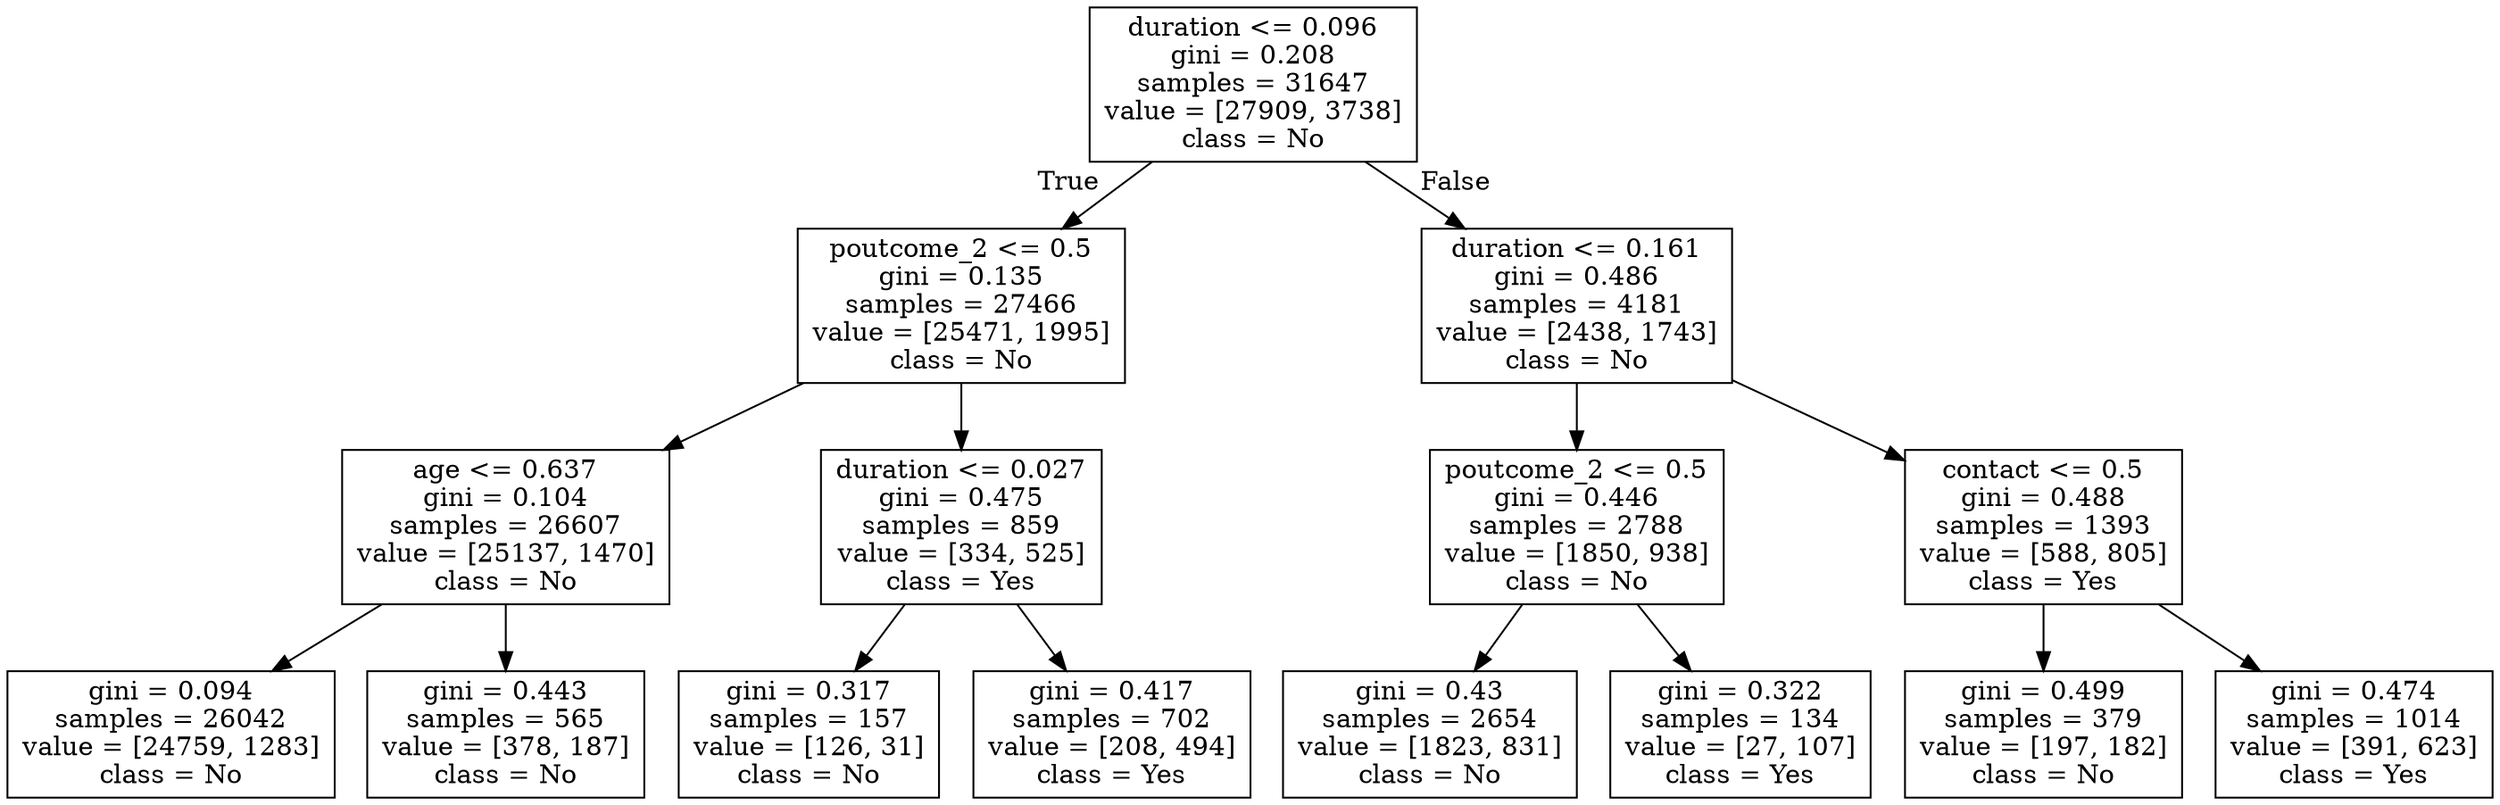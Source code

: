 digraph Tree {
node [shape=box] ;
0 [label="duration <= 0.096\ngini = 0.208\nsamples = 31647\nvalue = [27909, 3738]\nclass = No"] ;
1 [label="poutcome_2 <= 0.5\ngini = 0.135\nsamples = 27466\nvalue = [25471, 1995]\nclass = No"] ;
0 -> 1 [labeldistance=2.5, labelangle=45, headlabel="True"] ;
2 [label="age <= 0.637\ngini = 0.104\nsamples = 26607\nvalue = [25137, 1470]\nclass = No"] ;
1 -> 2 ;
3 [label="gini = 0.094\nsamples = 26042\nvalue = [24759, 1283]\nclass = No"] ;
2 -> 3 ;
4 [label="gini = 0.443\nsamples = 565\nvalue = [378, 187]\nclass = No"] ;
2 -> 4 ;
5 [label="duration <= 0.027\ngini = 0.475\nsamples = 859\nvalue = [334, 525]\nclass = Yes"] ;
1 -> 5 ;
6 [label="gini = 0.317\nsamples = 157\nvalue = [126, 31]\nclass = No"] ;
5 -> 6 ;
7 [label="gini = 0.417\nsamples = 702\nvalue = [208, 494]\nclass = Yes"] ;
5 -> 7 ;
8 [label="duration <= 0.161\ngini = 0.486\nsamples = 4181\nvalue = [2438, 1743]\nclass = No"] ;
0 -> 8 [labeldistance=2.5, labelangle=-45, headlabel="False"] ;
9 [label="poutcome_2 <= 0.5\ngini = 0.446\nsamples = 2788\nvalue = [1850, 938]\nclass = No"] ;
8 -> 9 ;
10 [label="gini = 0.43\nsamples = 2654\nvalue = [1823, 831]\nclass = No"] ;
9 -> 10 ;
11 [label="gini = 0.322\nsamples = 134\nvalue = [27, 107]\nclass = Yes"] ;
9 -> 11 ;
12 [label="contact <= 0.5\ngini = 0.488\nsamples = 1393\nvalue = [588, 805]\nclass = Yes"] ;
8 -> 12 ;
13 [label="gini = 0.499\nsamples = 379\nvalue = [197, 182]\nclass = No"] ;
12 -> 13 ;
14 [label="gini = 0.474\nsamples = 1014\nvalue = [391, 623]\nclass = Yes"] ;
12 -> 14 ;
}